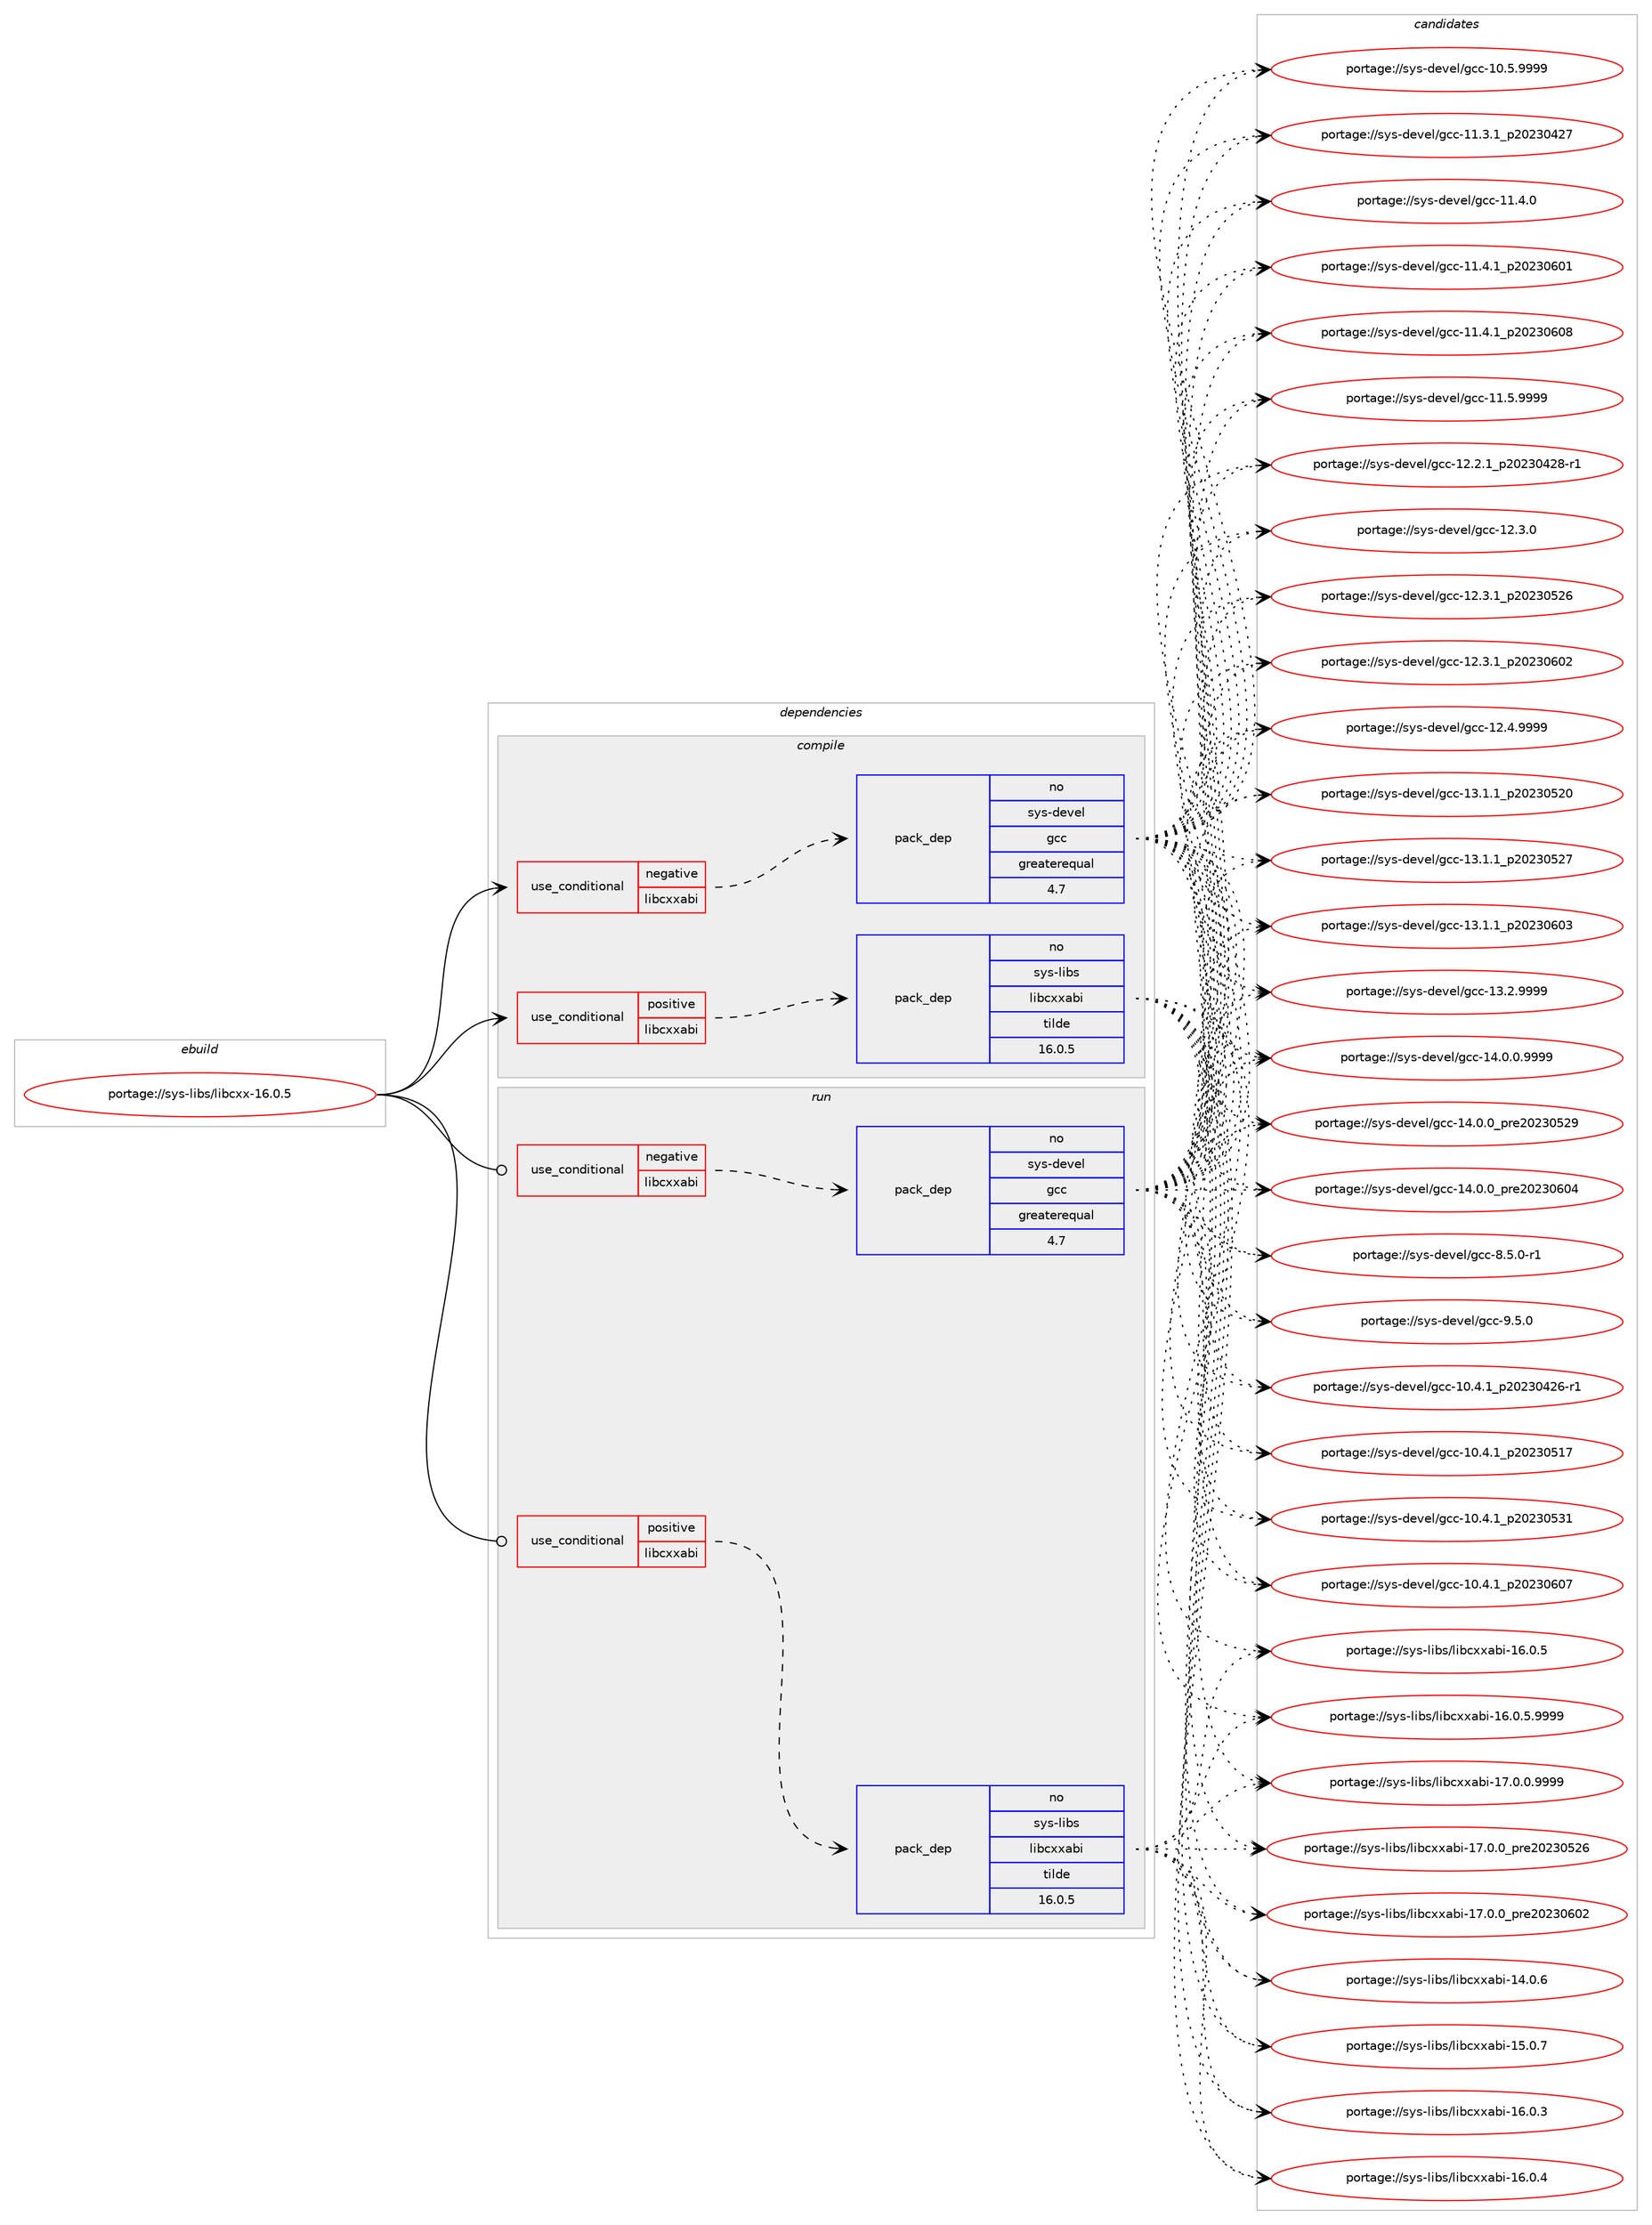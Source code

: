 digraph prolog {

# *************
# Graph options
# *************

newrank=true;
concentrate=true;
compound=true;
graph [rankdir=LR,fontname=Helvetica,fontsize=10,ranksep=1.5];#, ranksep=2.5, nodesep=0.2];
edge  [arrowhead=vee];
node  [fontname=Helvetica,fontsize=10];

# **********
# The ebuild
# **********

subgraph cluster_leftcol {
color=gray;
rank=same;
label=<<i>ebuild</i>>;
id [label="portage://sys-libs/libcxx-16.0.5", color=red, width=4, href="../sys-libs/libcxx-16.0.5.svg"];
}

# ****************
# The dependencies
# ****************

subgraph cluster_midcol {
color=gray;
label=<<i>dependencies</i>>;
subgraph cluster_compile {
fillcolor="#eeeeee";
style=filled;
label=<<i>compile</i>>;
subgraph cond320 {
dependency631 [label=<<TABLE BORDER="0" CELLBORDER="1" CELLSPACING="0" CELLPADDING="4"><TR><TD ROWSPAN="3" CELLPADDING="10">use_conditional</TD></TR><TR><TD>negative</TD></TR><TR><TD>libcxxabi</TD></TR></TABLE>>, shape=none, color=red];
subgraph pack303 {
dependency632 [label=<<TABLE BORDER="0" CELLBORDER="1" CELLSPACING="0" CELLPADDING="4" WIDTH="220"><TR><TD ROWSPAN="6" CELLPADDING="30">pack_dep</TD></TR><TR><TD WIDTH="110">no</TD></TR><TR><TD>sys-devel</TD></TR><TR><TD>gcc</TD></TR><TR><TD>greaterequal</TD></TR><TR><TD>4.7</TD></TR></TABLE>>, shape=none, color=blue];
}
dependency631:e -> dependency632:w [weight=20,style="dashed",arrowhead="vee"];
}
id:e -> dependency631:w [weight=20,style="solid",arrowhead="vee"];
subgraph cond321 {
dependency633 [label=<<TABLE BORDER="0" CELLBORDER="1" CELLSPACING="0" CELLPADDING="4"><TR><TD ROWSPAN="3" CELLPADDING="10">use_conditional</TD></TR><TR><TD>positive</TD></TR><TR><TD>libcxxabi</TD></TR></TABLE>>, shape=none, color=red];
subgraph pack304 {
dependency634 [label=<<TABLE BORDER="0" CELLBORDER="1" CELLSPACING="0" CELLPADDING="4" WIDTH="220"><TR><TD ROWSPAN="6" CELLPADDING="30">pack_dep</TD></TR><TR><TD WIDTH="110">no</TD></TR><TR><TD>sys-libs</TD></TR><TR><TD>libcxxabi</TD></TR><TR><TD>tilde</TD></TR><TR><TD>16.0.5</TD></TR></TABLE>>, shape=none, color=blue];
}
dependency633:e -> dependency634:w [weight=20,style="dashed",arrowhead="vee"];
}
id:e -> dependency633:w [weight=20,style="solid",arrowhead="vee"];
# *** BEGIN UNKNOWN DEPENDENCY TYPE (TODO) ***
# id -> package_dependency(portage://sys-libs/libcxx-16.0.5,install,no,sys-devel,llvm,none,[,,],[slot(16)],[])
# *** END UNKNOWN DEPENDENCY TYPE (TODO) ***

# *** BEGIN UNKNOWN DEPENDENCY TYPE (TODO) ***
# id -> package_dependency(portage://sys-libs/libcxx-16.0.5,install,strong,sys-devel,llvm,none,[,,],[slot(0)],[])
# *** END UNKNOWN DEPENDENCY TYPE (TODO) ***

}
subgraph cluster_compileandrun {
fillcolor="#eeeeee";
style=filled;
label=<<i>compile and run</i>>;
}
subgraph cluster_run {
fillcolor="#eeeeee";
style=filled;
label=<<i>run</i>>;
subgraph cond322 {
dependency635 [label=<<TABLE BORDER="0" CELLBORDER="1" CELLSPACING="0" CELLPADDING="4"><TR><TD ROWSPAN="3" CELLPADDING="10">use_conditional</TD></TR><TR><TD>negative</TD></TR><TR><TD>libcxxabi</TD></TR></TABLE>>, shape=none, color=red];
subgraph pack305 {
dependency636 [label=<<TABLE BORDER="0" CELLBORDER="1" CELLSPACING="0" CELLPADDING="4" WIDTH="220"><TR><TD ROWSPAN="6" CELLPADDING="30">pack_dep</TD></TR><TR><TD WIDTH="110">no</TD></TR><TR><TD>sys-devel</TD></TR><TR><TD>gcc</TD></TR><TR><TD>greaterequal</TD></TR><TR><TD>4.7</TD></TR></TABLE>>, shape=none, color=blue];
}
dependency635:e -> dependency636:w [weight=20,style="dashed",arrowhead="vee"];
}
id:e -> dependency635:w [weight=20,style="solid",arrowhead="odot"];
subgraph cond323 {
dependency637 [label=<<TABLE BORDER="0" CELLBORDER="1" CELLSPACING="0" CELLPADDING="4"><TR><TD ROWSPAN="3" CELLPADDING="10">use_conditional</TD></TR><TR><TD>positive</TD></TR><TR><TD>libcxxabi</TD></TR></TABLE>>, shape=none, color=red];
subgraph pack306 {
dependency638 [label=<<TABLE BORDER="0" CELLBORDER="1" CELLSPACING="0" CELLPADDING="4" WIDTH="220"><TR><TD ROWSPAN="6" CELLPADDING="30">pack_dep</TD></TR><TR><TD WIDTH="110">no</TD></TR><TR><TD>sys-libs</TD></TR><TR><TD>libcxxabi</TD></TR><TR><TD>tilde</TD></TR><TR><TD>16.0.5</TD></TR></TABLE>>, shape=none, color=blue];
}
dependency637:e -> dependency638:w [weight=20,style="dashed",arrowhead="vee"];
}
id:e -> dependency637:w [weight=20,style="solid",arrowhead="odot"];
}
}

# **************
# The candidates
# **************

subgraph cluster_choices {
rank=same;
color=gray;
label=<<i>candidates</i>>;

subgraph choice303 {
color=black;
nodesep=1;
choice11512111545100101118101108471039999454948465246499511250485051485250544511449 [label="portage://sys-devel/gcc-10.4.1_p20230426-r1", color=red, width=4,href="../sys-devel/gcc-10.4.1_p20230426-r1.svg"];
choice1151211154510010111810110847103999945494846524649951125048505148534955 [label="portage://sys-devel/gcc-10.4.1_p20230517", color=red, width=4,href="../sys-devel/gcc-10.4.1_p20230517.svg"];
choice1151211154510010111810110847103999945494846524649951125048505148535149 [label="portage://sys-devel/gcc-10.4.1_p20230531", color=red, width=4,href="../sys-devel/gcc-10.4.1_p20230531.svg"];
choice1151211154510010111810110847103999945494846524649951125048505148544855 [label="portage://sys-devel/gcc-10.4.1_p20230607", color=red, width=4,href="../sys-devel/gcc-10.4.1_p20230607.svg"];
choice1151211154510010111810110847103999945494846534657575757 [label="portage://sys-devel/gcc-10.5.9999", color=red, width=4,href="../sys-devel/gcc-10.5.9999.svg"];
choice1151211154510010111810110847103999945494946514649951125048505148525055 [label="portage://sys-devel/gcc-11.3.1_p20230427", color=red, width=4,href="../sys-devel/gcc-11.3.1_p20230427.svg"];
choice1151211154510010111810110847103999945494946524648 [label="portage://sys-devel/gcc-11.4.0", color=red, width=4,href="../sys-devel/gcc-11.4.0.svg"];
choice1151211154510010111810110847103999945494946524649951125048505148544849 [label="portage://sys-devel/gcc-11.4.1_p20230601", color=red, width=4,href="../sys-devel/gcc-11.4.1_p20230601.svg"];
choice1151211154510010111810110847103999945494946524649951125048505148544856 [label="portage://sys-devel/gcc-11.4.1_p20230608", color=red, width=4,href="../sys-devel/gcc-11.4.1_p20230608.svg"];
choice1151211154510010111810110847103999945494946534657575757 [label="portage://sys-devel/gcc-11.5.9999", color=red, width=4,href="../sys-devel/gcc-11.5.9999.svg"];
choice11512111545100101118101108471039999454950465046499511250485051485250564511449 [label="portage://sys-devel/gcc-12.2.1_p20230428-r1", color=red, width=4,href="../sys-devel/gcc-12.2.1_p20230428-r1.svg"];
choice1151211154510010111810110847103999945495046514648 [label="portage://sys-devel/gcc-12.3.0", color=red, width=4,href="../sys-devel/gcc-12.3.0.svg"];
choice1151211154510010111810110847103999945495046514649951125048505148535054 [label="portage://sys-devel/gcc-12.3.1_p20230526", color=red, width=4,href="../sys-devel/gcc-12.3.1_p20230526.svg"];
choice1151211154510010111810110847103999945495046514649951125048505148544850 [label="portage://sys-devel/gcc-12.3.1_p20230602", color=red, width=4,href="../sys-devel/gcc-12.3.1_p20230602.svg"];
choice1151211154510010111810110847103999945495046524657575757 [label="portage://sys-devel/gcc-12.4.9999", color=red, width=4,href="../sys-devel/gcc-12.4.9999.svg"];
choice1151211154510010111810110847103999945495146494649951125048505148535048 [label="portage://sys-devel/gcc-13.1.1_p20230520", color=red, width=4,href="../sys-devel/gcc-13.1.1_p20230520.svg"];
choice1151211154510010111810110847103999945495146494649951125048505148535055 [label="portage://sys-devel/gcc-13.1.1_p20230527", color=red, width=4,href="../sys-devel/gcc-13.1.1_p20230527.svg"];
choice1151211154510010111810110847103999945495146494649951125048505148544851 [label="portage://sys-devel/gcc-13.1.1_p20230603", color=red, width=4,href="../sys-devel/gcc-13.1.1_p20230603.svg"];
choice1151211154510010111810110847103999945495146504657575757 [label="portage://sys-devel/gcc-13.2.9999", color=red, width=4,href="../sys-devel/gcc-13.2.9999.svg"];
choice11512111545100101118101108471039999454952464846484657575757 [label="portage://sys-devel/gcc-14.0.0.9999", color=red, width=4,href="../sys-devel/gcc-14.0.0.9999.svg"];
choice1151211154510010111810110847103999945495246484648951121141015048505148535057 [label="portage://sys-devel/gcc-14.0.0_pre20230529", color=red, width=4,href="../sys-devel/gcc-14.0.0_pre20230529.svg"];
choice1151211154510010111810110847103999945495246484648951121141015048505148544852 [label="portage://sys-devel/gcc-14.0.0_pre20230604", color=red, width=4,href="../sys-devel/gcc-14.0.0_pre20230604.svg"];
choice115121115451001011181011084710399994556465346484511449 [label="portage://sys-devel/gcc-8.5.0-r1", color=red, width=4,href="../sys-devel/gcc-8.5.0-r1.svg"];
choice11512111545100101118101108471039999455746534648 [label="portage://sys-devel/gcc-9.5.0", color=red, width=4,href="../sys-devel/gcc-9.5.0.svg"];
dependency632:e -> choice11512111545100101118101108471039999454948465246499511250485051485250544511449:w [style=dotted,weight="100"];
dependency632:e -> choice1151211154510010111810110847103999945494846524649951125048505148534955:w [style=dotted,weight="100"];
dependency632:e -> choice1151211154510010111810110847103999945494846524649951125048505148535149:w [style=dotted,weight="100"];
dependency632:e -> choice1151211154510010111810110847103999945494846524649951125048505148544855:w [style=dotted,weight="100"];
dependency632:e -> choice1151211154510010111810110847103999945494846534657575757:w [style=dotted,weight="100"];
dependency632:e -> choice1151211154510010111810110847103999945494946514649951125048505148525055:w [style=dotted,weight="100"];
dependency632:e -> choice1151211154510010111810110847103999945494946524648:w [style=dotted,weight="100"];
dependency632:e -> choice1151211154510010111810110847103999945494946524649951125048505148544849:w [style=dotted,weight="100"];
dependency632:e -> choice1151211154510010111810110847103999945494946524649951125048505148544856:w [style=dotted,weight="100"];
dependency632:e -> choice1151211154510010111810110847103999945494946534657575757:w [style=dotted,weight="100"];
dependency632:e -> choice11512111545100101118101108471039999454950465046499511250485051485250564511449:w [style=dotted,weight="100"];
dependency632:e -> choice1151211154510010111810110847103999945495046514648:w [style=dotted,weight="100"];
dependency632:e -> choice1151211154510010111810110847103999945495046514649951125048505148535054:w [style=dotted,weight="100"];
dependency632:e -> choice1151211154510010111810110847103999945495046514649951125048505148544850:w [style=dotted,weight="100"];
dependency632:e -> choice1151211154510010111810110847103999945495046524657575757:w [style=dotted,weight="100"];
dependency632:e -> choice1151211154510010111810110847103999945495146494649951125048505148535048:w [style=dotted,weight="100"];
dependency632:e -> choice1151211154510010111810110847103999945495146494649951125048505148535055:w [style=dotted,weight="100"];
dependency632:e -> choice1151211154510010111810110847103999945495146494649951125048505148544851:w [style=dotted,weight="100"];
dependency632:e -> choice1151211154510010111810110847103999945495146504657575757:w [style=dotted,weight="100"];
dependency632:e -> choice11512111545100101118101108471039999454952464846484657575757:w [style=dotted,weight="100"];
dependency632:e -> choice1151211154510010111810110847103999945495246484648951121141015048505148535057:w [style=dotted,weight="100"];
dependency632:e -> choice1151211154510010111810110847103999945495246484648951121141015048505148544852:w [style=dotted,weight="100"];
dependency632:e -> choice115121115451001011181011084710399994556465346484511449:w [style=dotted,weight="100"];
dependency632:e -> choice11512111545100101118101108471039999455746534648:w [style=dotted,weight="100"];
}
subgraph choice304 {
color=black;
nodesep=1;
choice1151211154510810598115471081059899120120979810545495246484654 [label="portage://sys-libs/libcxxabi-14.0.6", color=red, width=4,href="../sys-libs/libcxxabi-14.0.6.svg"];
choice1151211154510810598115471081059899120120979810545495346484655 [label="portage://sys-libs/libcxxabi-15.0.7", color=red, width=4,href="../sys-libs/libcxxabi-15.0.7.svg"];
choice1151211154510810598115471081059899120120979810545495446484651 [label="portage://sys-libs/libcxxabi-16.0.3", color=red, width=4,href="../sys-libs/libcxxabi-16.0.3.svg"];
choice1151211154510810598115471081059899120120979810545495446484652 [label="portage://sys-libs/libcxxabi-16.0.4", color=red, width=4,href="../sys-libs/libcxxabi-16.0.4.svg"];
choice1151211154510810598115471081059899120120979810545495446484653 [label="portage://sys-libs/libcxxabi-16.0.5", color=red, width=4,href="../sys-libs/libcxxabi-16.0.5.svg"];
choice11512111545108105981154710810598991201209798105454954464846534657575757 [label="portage://sys-libs/libcxxabi-16.0.5.9999", color=red, width=4,href="../sys-libs/libcxxabi-16.0.5.9999.svg"];
choice11512111545108105981154710810598991201209798105454955464846484657575757 [label="portage://sys-libs/libcxxabi-17.0.0.9999", color=red, width=4,href="../sys-libs/libcxxabi-17.0.0.9999.svg"];
choice1151211154510810598115471081059899120120979810545495546484648951121141015048505148535054 [label="portage://sys-libs/libcxxabi-17.0.0_pre20230526", color=red, width=4,href="../sys-libs/libcxxabi-17.0.0_pre20230526.svg"];
choice1151211154510810598115471081059899120120979810545495546484648951121141015048505148544850 [label="portage://sys-libs/libcxxabi-17.0.0_pre20230602", color=red, width=4,href="../sys-libs/libcxxabi-17.0.0_pre20230602.svg"];
dependency634:e -> choice1151211154510810598115471081059899120120979810545495246484654:w [style=dotted,weight="100"];
dependency634:e -> choice1151211154510810598115471081059899120120979810545495346484655:w [style=dotted,weight="100"];
dependency634:e -> choice1151211154510810598115471081059899120120979810545495446484651:w [style=dotted,weight="100"];
dependency634:e -> choice1151211154510810598115471081059899120120979810545495446484652:w [style=dotted,weight="100"];
dependency634:e -> choice1151211154510810598115471081059899120120979810545495446484653:w [style=dotted,weight="100"];
dependency634:e -> choice11512111545108105981154710810598991201209798105454954464846534657575757:w [style=dotted,weight="100"];
dependency634:e -> choice11512111545108105981154710810598991201209798105454955464846484657575757:w [style=dotted,weight="100"];
dependency634:e -> choice1151211154510810598115471081059899120120979810545495546484648951121141015048505148535054:w [style=dotted,weight="100"];
dependency634:e -> choice1151211154510810598115471081059899120120979810545495546484648951121141015048505148544850:w [style=dotted,weight="100"];
}
subgraph choice305 {
color=black;
nodesep=1;
choice11512111545100101118101108471039999454948465246499511250485051485250544511449 [label="portage://sys-devel/gcc-10.4.1_p20230426-r1", color=red, width=4,href="../sys-devel/gcc-10.4.1_p20230426-r1.svg"];
choice1151211154510010111810110847103999945494846524649951125048505148534955 [label="portage://sys-devel/gcc-10.4.1_p20230517", color=red, width=4,href="../sys-devel/gcc-10.4.1_p20230517.svg"];
choice1151211154510010111810110847103999945494846524649951125048505148535149 [label="portage://sys-devel/gcc-10.4.1_p20230531", color=red, width=4,href="../sys-devel/gcc-10.4.1_p20230531.svg"];
choice1151211154510010111810110847103999945494846524649951125048505148544855 [label="portage://sys-devel/gcc-10.4.1_p20230607", color=red, width=4,href="../sys-devel/gcc-10.4.1_p20230607.svg"];
choice1151211154510010111810110847103999945494846534657575757 [label="portage://sys-devel/gcc-10.5.9999", color=red, width=4,href="../sys-devel/gcc-10.5.9999.svg"];
choice1151211154510010111810110847103999945494946514649951125048505148525055 [label="portage://sys-devel/gcc-11.3.1_p20230427", color=red, width=4,href="../sys-devel/gcc-11.3.1_p20230427.svg"];
choice1151211154510010111810110847103999945494946524648 [label="portage://sys-devel/gcc-11.4.0", color=red, width=4,href="../sys-devel/gcc-11.4.0.svg"];
choice1151211154510010111810110847103999945494946524649951125048505148544849 [label="portage://sys-devel/gcc-11.4.1_p20230601", color=red, width=4,href="../sys-devel/gcc-11.4.1_p20230601.svg"];
choice1151211154510010111810110847103999945494946524649951125048505148544856 [label="portage://sys-devel/gcc-11.4.1_p20230608", color=red, width=4,href="../sys-devel/gcc-11.4.1_p20230608.svg"];
choice1151211154510010111810110847103999945494946534657575757 [label="portage://sys-devel/gcc-11.5.9999", color=red, width=4,href="../sys-devel/gcc-11.5.9999.svg"];
choice11512111545100101118101108471039999454950465046499511250485051485250564511449 [label="portage://sys-devel/gcc-12.2.1_p20230428-r1", color=red, width=4,href="../sys-devel/gcc-12.2.1_p20230428-r1.svg"];
choice1151211154510010111810110847103999945495046514648 [label="portage://sys-devel/gcc-12.3.0", color=red, width=4,href="../sys-devel/gcc-12.3.0.svg"];
choice1151211154510010111810110847103999945495046514649951125048505148535054 [label="portage://sys-devel/gcc-12.3.1_p20230526", color=red, width=4,href="../sys-devel/gcc-12.3.1_p20230526.svg"];
choice1151211154510010111810110847103999945495046514649951125048505148544850 [label="portage://sys-devel/gcc-12.3.1_p20230602", color=red, width=4,href="../sys-devel/gcc-12.3.1_p20230602.svg"];
choice1151211154510010111810110847103999945495046524657575757 [label="portage://sys-devel/gcc-12.4.9999", color=red, width=4,href="../sys-devel/gcc-12.4.9999.svg"];
choice1151211154510010111810110847103999945495146494649951125048505148535048 [label="portage://sys-devel/gcc-13.1.1_p20230520", color=red, width=4,href="../sys-devel/gcc-13.1.1_p20230520.svg"];
choice1151211154510010111810110847103999945495146494649951125048505148535055 [label="portage://sys-devel/gcc-13.1.1_p20230527", color=red, width=4,href="../sys-devel/gcc-13.1.1_p20230527.svg"];
choice1151211154510010111810110847103999945495146494649951125048505148544851 [label="portage://sys-devel/gcc-13.1.1_p20230603", color=red, width=4,href="../sys-devel/gcc-13.1.1_p20230603.svg"];
choice1151211154510010111810110847103999945495146504657575757 [label="portage://sys-devel/gcc-13.2.9999", color=red, width=4,href="../sys-devel/gcc-13.2.9999.svg"];
choice11512111545100101118101108471039999454952464846484657575757 [label="portage://sys-devel/gcc-14.0.0.9999", color=red, width=4,href="../sys-devel/gcc-14.0.0.9999.svg"];
choice1151211154510010111810110847103999945495246484648951121141015048505148535057 [label="portage://sys-devel/gcc-14.0.0_pre20230529", color=red, width=4,href="../sys-devel/gcc-14.0.0_pre20230529.svg"];
choice1151211154510010111810110847103999945495246484648951121141015048505148544852 [label="portage://sys-devel/gcc-14.0.0_pre20230604", color=red, width=4,href="../sys-devel/gcc-14.0.0_pre20230604.svg"];
choice115121115451001011181011084710399994556465346484511449 [label="portage://sys-devel/gcc-8.5.0-r1", color=red, width=4,href="../sys-devel/gcc-8.5.0-r1.svg"];
choice11512111545100101118101108471039999455746534648 [label="portage://sys-devel/gcc-9.5.0", color=red, width=4,href="../sys-devel/gcc-9.5.0.svg"];
dependency636:e -> choice11512111545100101118101108471039999454948465246499511250485051485250544511449:w [style=dotted,weight="100"];
dependency636:e -> choice1151211154510010111810110847103999945494846524649951125048505148534955:w [style=dotted,weight="100"];
dependency636:e -> choice1151211154510010111810110847103999945494846524649951125048505148535149:w [style=dotted,weight="100"];
dependency636:e -> choice1151211154510010111810110847103999945494846524649951125048505148544855:w [style=dotted,weight="100"];
dependency636:e -> choice1151211154510010111810110847103999945494846534657575757:w [style=dotted,weight="100"];
dependency636:e -> choice1151211154510010111810110847103999945494946514649951125048505148525055:w [style=dotted,weight="100"];
dependency636:e -> choice1151211154510010111810110847103999945494946524648:w [style=dotted,weight="100"];
dependency636:e -> choice1151211154510010111810110847103999945494946524649951125048505148544849:w [style=dotted,weight="100"];
dependency636:e -> choice1151211154510010111810110847103999945494946524649951125048505148544856:w [style=dotted,weight="100"];
dependency636:e -> choice1151211154510010111810110847103999945494946534657575757:w [style=dotted,weight="100"];
dependency636:e -> choice11512111545100101118101108471039999454950465046499511250485051485250564511449:w [style=dotted,weight="100"];
dependency636:e -> choice1151211154510010111810110847103999945495046514648:w [style=dotted,weight="100"];
dependency636:e -> choice1151211154510010111810110847103999945495046514649951125048505148535054:w [style=dotted,weight="100"];
dependency636:e -> choice1151211154510010111810110847103999945495046514649951125048505148544850:w [style=dotted,weight="100"];
dependency636:e -> choice1151211154510010111810110847103999945495046524657575757:w [style=dotted,weight="100"];
dependency636:e -> choice1151211154510010111810110847103999945495146494649951125048505148535048:w [style=dotted,weight="100"];
dependency636:e -> choice1151211154510010111810110847103999945495146494649951125048505148535055:w [style=dotted,weight="100"];
dependency636:e -> choice1151211154510010111810110847103999945495146494649951125048505148544851:w [style=dotted,weight="100"];
dependency636:e -> choice1151211154510010111810110847103999945495146504657575757:w [style=dotted,weight="100"];
dependency636:e -> choice11512111545100101118101108471039999454952464846484657575757:w [style=dotted,weight="100"];
dependency636:e -> choice1151211154510010111810110847103999945495246484648951121141015048505148535057:w [style=dotted,weight="100"];
dependency636:e -> choice1151211154510010111810110847103999945495246484648951121141015048505148544852:w [style=dotted,weight="100"];
dependency636:e -> choice115121115451001011181011084710399994556465346484511449:w [style=dotted,weight="100"];
dependency636:e -> choice11512111545100101118101108471039999455746534648:w [style=dotted,weight="100"];
}
subgraph choice306 {
color=black;
nodesep=1;
choice1151211154510810598115471081059899120120979810545495246484654 [label="portage://sys-libs/libcxxabi-14.0.6", color=red, width=4,href="../sys-libs/libcxxabi-14.0.6.svg"];
choice1151211154510810598115471081059899120120979810545495346484655 [label="portage://sys-libs/libcxxabi-15.0.7", color=red, width=4,href="../sys-libs/libcxxabi-15.0.7.svg"];
choice1151211154510810598115471081059899120120979810545495446484651 [label="portage://sys-libs/libcxxabi-16.0.3", color=red, width=4,href="../sys-libs/libcxxabi-16.0.3.svg"];
choice1151211154510810598115471081059899120120979810545495446484652 [label="portage://sys-libs/libcxxabi-16.0.4", color=red, width=4,href="../sys-libs/libcxxabi-16.0.4.svg"];
choice1151211154510810598115471081059899120120979810545495446484653 [label="portage://sys-libs/libcxxabi-16.0.5", color=red, width=4,href="../sys-libs/libcxxabi-16.0.5.svg"];
choice11512111545108105981154710810598991201209798105454954464846534657575757 [label="portage://sys-libs/libcxxabi-16.0.5.9999", color=red, width=4,href="../sys-libs/libcxxabi-16.0.5.9999.svg"];
choice11512111545108105981154710810598991201209798105454955464846484657575757 [label="portage://sys-libs/libcxxabi-17.0.0.9999", color=red, width=4,href="../sys-libs/libcxxabi-17.0.0.9999.svg"];
choice1151211154510810598115471081059899120120979810545495546484648951121141015048505148535054 [label="portage://sys-libs/libcxxabi-17.0.0_pre20230526", color=red, width=4,href="../sys-libs/libcxxabi-17.0.0_pre20230526.svg"];
choice1151211154510810598115471081059899120120979810545495546484648951121141015048505148544850 [label="portage://sys-libs/libcxxabi-17.0.0_pre20230602", color=red, width=4,href="../sys-libs/libcxxabi-17.0.0_pre20230602.svg"];
dependency638:e -> choice1151211154510810598115471081059899120120979810545495246484654:w [style=dotted,weight="100"];
dependency638:e -> choice1151211154510810598115471081059899120120979810545495346484655:w [style=dotted,weight="100"];
dependency638:e -> choice1151211154510810598115471081059899120120979810545495446484651:w [style=dotted,weight="100"];
dependency638:e -> choice1151211154510810598115471081059899120120979810545495446484652:w [style=dotted,weight="100"];
dependency638:e -> choice1151211154510810598115471081059899120120979810545495446484653:w [style=dotted,weight="100"];
dependency638:e -> choice11512111545108105981154710810598991201209798105454954464846534657575757:w [style=dotted,weight="100"];
dependency638:e -> choice11512111545108105981154710810598991201209798105454955464846484657575757:w [style=dotted,weight="100"];
dependency638:e -> choice1151211154510810598115471081059899120120979810545495546484648951121141015048505148535054:w [style=dotted,weight="100"];
dependency638:e -> choice1151211154510810598115471081059899120120979810545495546484648951121141015048505148544850:w [style=dotted,weight="100"];
}
}

}

